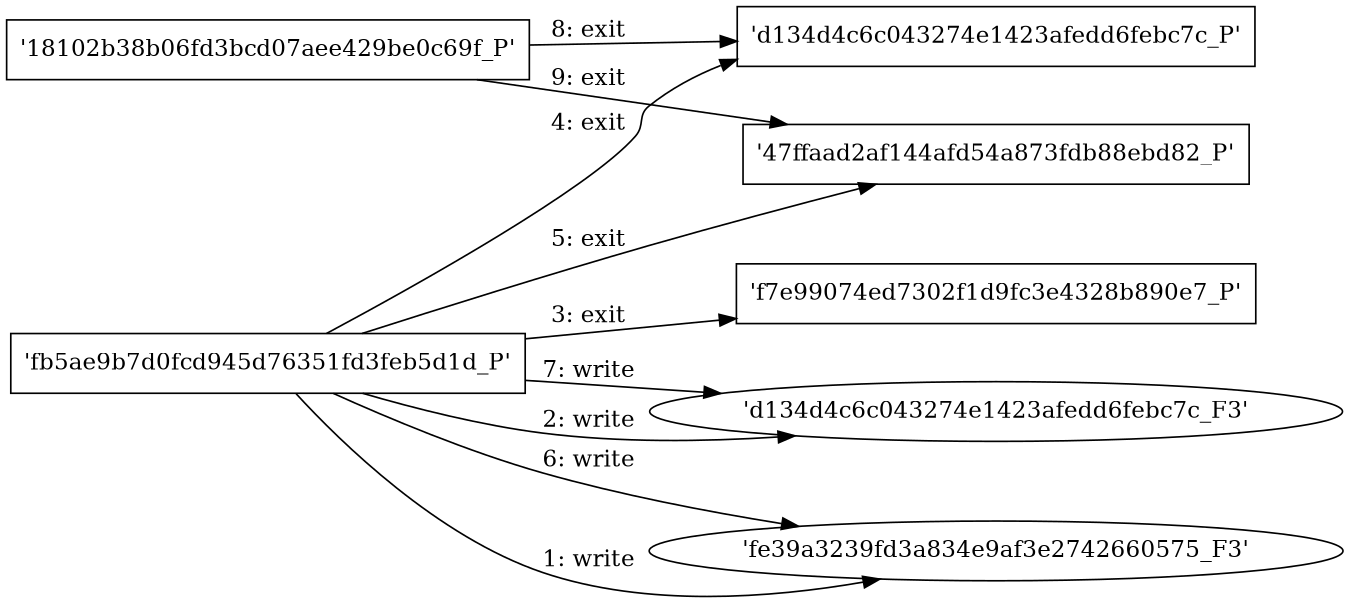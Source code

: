 digraph "D:\Learning\Paper\apt\基于CTI的攻击预警\Dataset\攻击图\ASGfromALLCTI\Vulnerability Spotlight Remote code execution vulnerabilities in Simple DirectMedia Layer.dot" {
rankdir="LR"
size="9"
fixedsize="false"
splines="true"
nodesep=0.3
ranksep=0
fontsize=10
overlap="scalexy"
engine= "neato"
	"'fe39a3239fd3a834e9af3e2742660575_F3'" [node_type=file shape=ellipse]
	"'fb5ae9b7d0fcd945d76351fd3feb5d1d_P'" [node_type=Process shape=box]
	"'fb5ae9b7d0fcd945d76351fd3feb5d1d_P'" -> "'fe39a3239fd3a834e9af3e2742660575_F3'" [label="1: write"]
	"'d134d4c6c043274e1423afedd6febc7c_F3'" [node_type=file shape=ellipse]
	"'fb5ae9b7d0fcd945d76351fd3feb5d1d_P'" [node_type=Process shape=box]
	"'fb5ae9b7d0fcd945d76351fd3feb5d1d_P'" -> "'d134d4c6c043274e1423afedd6febc7c_F3'" [label="2: write"]
	"'fb5ae9b7d0fcd945d76351fd3feb5d1d_P'" [node_type=Process shape=box]
	"'f7e99074ed7302f1d9fc3e4328b890e7_P'" [node_type=Process shape=box]
	"'fb5ae9b7d0fcd945d76351fd3feb5d1d_P'" -> "'f7e99074ed7302f1d9fc3e4328b890e7_P'" [label="3: exit"]
	"'fb5ae9b7d0fcd945d76351fd3feb5d1d_P'" [node_type=Process shape=box]
	"'d134d4c6c043274e1423afedd6febc7c_P'" [node_type=Process shape=box]
	"'fb5ae9b7d0fcd945d76351fd3feb5d1d_P'" -> "'d134d4c6c043274e1423afedd6febc7c_P'" [label="4: exit"]
	"'fb5ae9b7d0fcd945d76351fd3feb5d1d_P'" [node_type=Process shape=box]
	"'47ffaad2af144afd54a873fdb88ebd82_P'" [node_type=Process shape=box]
	"'fb5ae9b7d0fcd945d76351fd3feb5d1d_P'" -> "'47ffaad2af144afd54a873fdb88ebd82_P'" [label="5: exit"]
	"'fe39a3239fd3a834e9af3e2742660575_F3'" [node_type=file shape=ellipse]
	"'fb5ae9b7d0fcd945d76351fd3feb5d1d_P'" [node_type=Process shape=box]
	"'fb5ae9b7d0fcd945d76351fd3feb5d1d_P'" -> "'fe39a3239fd3a834e9af3e2742660575_F3'" [label="6: write"]
	"'d134d4c6c043274e1423afedd6febc7c_F3'" [node_type=file shape=ellipse]
	"'fb5ae9b7d0fcd945d76351fd3feb5d1d_P'" [node_type=Process shape=box]
	"'fb5ae9b7d0fcd945d76351fd3feb5d1d_P'" -> "'d134d4c6c043274e1423afedd6febc7c_F3'" [label="7: write"]
	"'18102b38b06fd3bcd07aee429be0c69f_P'" [node_type=Process shape=box]
	"'d134d4c6c043274e1423afedd6febc7c_P'" [node_type=Process shape=box]
	"'18102b38b06fd3bcd07aee429be0c69f_P'" -> "'d134d4c6c043274e1423afedd6febc7c_P'" [label="8: exit"]
	"'18102b38b06fd3bcd07aee429be0c69f_P'" [node_type=Process shape=box]
	"'47ffaad2af144afd54a873fdb88ebd82_P'" [node_type=Process shape=box]
	"'18102b38b06fd3bcd07aee429be0c69f_P'" -> "'47ffaad2af144afd54a873fdb88ebd82_P'" [label="9: exit"]
}
